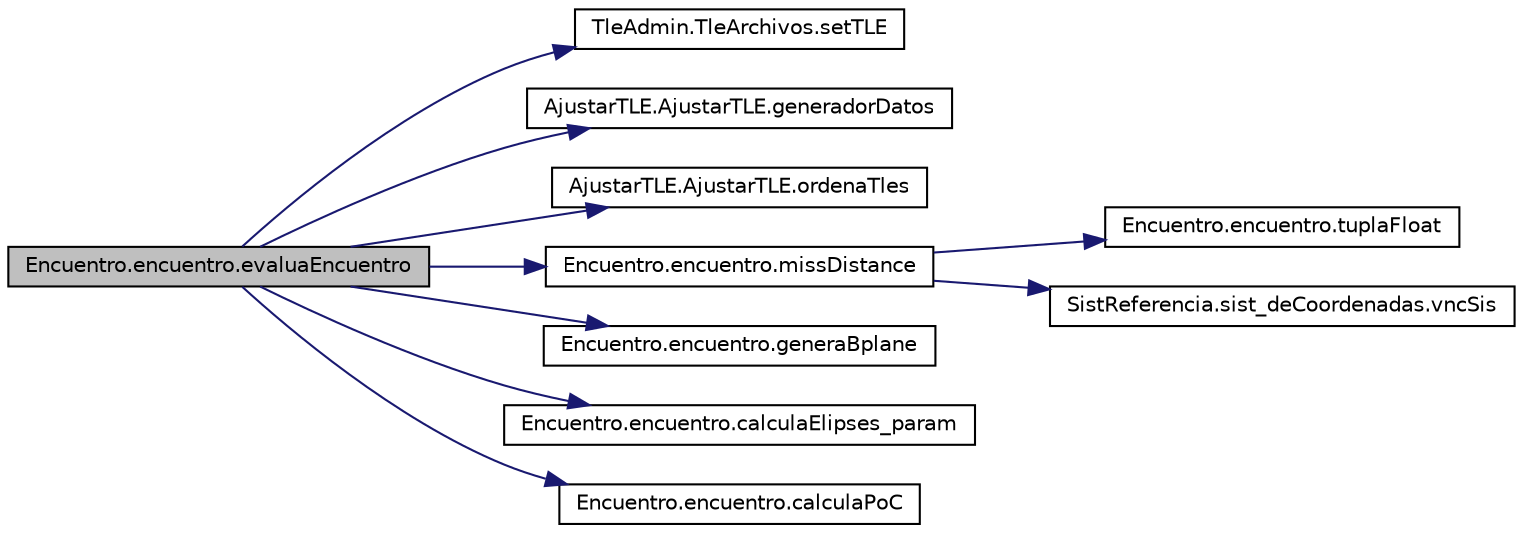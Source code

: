 digraph G
{
  edge [fontname="Helvetica",fontsize="10",labelfontname="Helvetica",labelfontsize="10"];
  node [fontname="Helvetica",fontsize="10",shape=record];
  rankdir="LR";
  Node1 [label="Encuentro.encuentro.evaluaEncuentro",height=0.2,width=0.4,color="black", fillcolor="grey75", style="filled" fontcolor="black"];
  Node1 -> Node2 [color="midnightblue",fontsize="10",style="solid",fontname="Helvetica"];
  Node2 [label="TleAdmin.TleArchivos.setTLE",height=0.2,width=0.4,color="black", fillcolor="white", style="filled",URL="$namespace_tle_admin_1_1_tle_archivos.html#a244024f2862e971e68ad202d37911f27"];
  Node1 -> Node3 [color="midnightblue",fontsize="10",style="solid",fontname="Helvetica"];
  Node3 [label="AjustarTLE.AjustarTLE.generadorDatos",height=0.2,width=0.4,color="black", fillcolor="white", style="filled",URL="$namespace_ajustar_t_l_e_1_1_ajustar_t_l_e.html#ac352fb5d30dae7100bfa677e5a33fb7b"];
  Node1 -> Node4 [color="midnightblue",fontsize="10",style="solid",fontname="Helvetica"];
  Node4 [label="AjustarTLE.AjustarTLE.ordenaTles",height=0.2,width=0.4,color="black", fillcolor="white", style="filled",URL="$namespace_ajustar_t_l_e_1_1_ajustar_t_l_e.html#af6f0f78d827900de034dde2317641d71"];
  Node1 -> Node5 [color="midnightblue",fontsize="10",style="solid",fontname="Helvetica"];
  Node5 [label="Encuentro.encuentro.missDistance",height=0.2,width=0.4,color="black", fillcolor="white", style="filled",URL="$namespace_encuentro_1_1encuentro.html#af5bf84a05443cd6e86421f26bdc46d43"];
  Node5 -> Node6 [color="midnightblue",fontsize="10",style="solid",fontname="Helvetica"];
  Node6 [label="Encuentro.encuentro.tuplaFloat",height=0.2,width=0.4,color="black", fillcolor="white", style="filled",URL="$namespace_encuentro_1_1encuentro.html#a2979f0f53dff5bd740e994a10c8f7a11"];
  Node5 -> Node7 [color="midnightblue",fontsize="10",style="solid",fontname="Helvetica"];
  Node7 [label="SistReferencia.sist_deCoordenadas.vncSis",height=0.2,width=0.4,color="black", fillcolor="white", style="filled",URL="$namespace_sist_referencia_1_1sist__de_coordenadas.html#a8190e729516e0f1cc25eee08d0303760"];
  Node1 -> Node8 [color="midnightblue",fontsize="10",style="solid",fontname="Helvetica"];
  Node8 [label="Encuentro.encuentro.generaBplane",height=0.2,width=0.4,color="black", fillcolor="white", style="filled",URL="$namespace_encuentro_1_1encuentro.html#aa045772d63bac71a7f9974ce0b101ba3"];
  Node1 -> Node9 [color="midnightblue",fontsize="10",style="solid",fontname="Helvetica"];
  Node9 [label="Encuentro.encuentro.calculaElipses_param",height=0.2,width=0.4,color="black", fillcolor="white", style="filled",URL="$namespace_encuentro_1_1encuentro.html#a85cbbc957070397141373dc8f5e535f5"];
  Node1 -> Node10 [color="midnightblue",fontsize="10",style="solid",fontname="Helvetica"];
  Node10 [label="Encuentro.encuentro.calculaPoC",height=0.2,width=0.4,color="black", fillcolor="white", style="filled",URL="$namespace_encuentro_1_1encuentro.html#adcc0fb626e8fd10391891e41a2eaee8d"];
}
